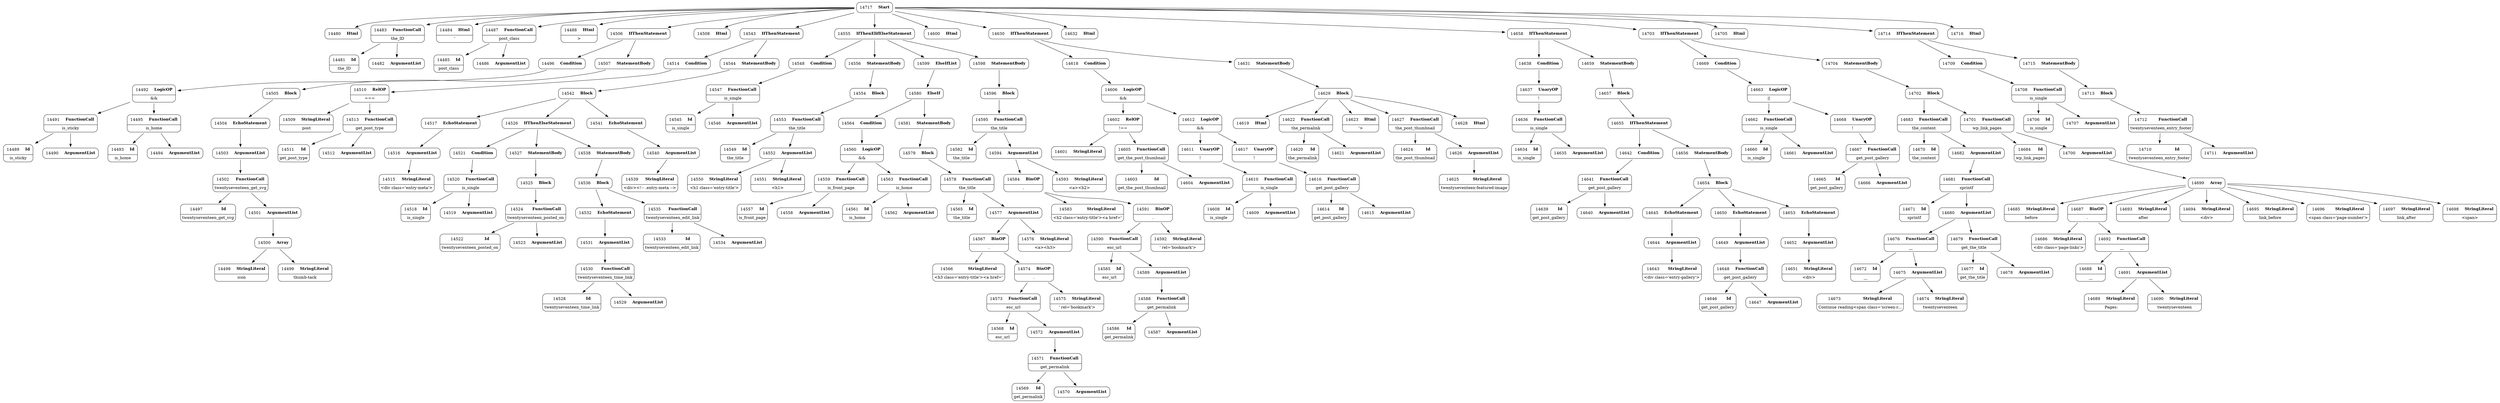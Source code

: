 digraph ast {
node [shape=none];
14480 [label=<<TABLE border='1' cellspacing='0' cellpadding='10' style='rounded' ><TR><TD border='0'>14480</TD><TD border='0'><B>Html</B></TD></TR></TABLE>>];
14481 [label=<<TABLE border='1' cellspacing='0' cellpadding='10' style='rounded' ><TR><TD border='0'>14481</TD><TD border='0'><B>Id</B></TD></TR><HR/><TR><TD border='0' cellpadding='5' colspan='2'>the_ID</TD></TR></TABLE>>];
14482 [label=<<TABLE border='1' cellspacing='0' cellpadding='10' style='rounded' ><TR><TD border='0'>14482</TD><TD border='0'><B>ArgumentList</B></TD></TR></TABLE>>];
14483 [label=<<TABLE border='1' cellspacing='0' cellpadding='10' style='rounded' ><TR><TD border='0'>14483</TD><TD border='0'><B>FunctionCall</B></TD></TR><HR/><TR><TD border='0' cellpadding='5' colspan='2'>the_ID</TD></TR></TABLE>>];
14483 -> 14481 [weight=2];
14483 -> 14482 [weight=2];
14484 [label=<<TABLE border='1' cellspacing='0' cellpadding='10' style='rounded' ><TR><TD border='0'>14484</TD><TD border='0'><B>Html</B></TD></TR><HR/><TR><TD border='0' cellpadding='5' colspan='2'>'</TD></TR></TABLE>>];
14485 [label=<<TABLE border='1' cellspacing='0' cellpadding='10' style='rounded' ><TR><TD border='0'>14485</TD><TD border='0'><B>Id</B></TD></TR><HR/><TR><TD border='0' cellpadding='5' colspan='2'>post_class</TD></TR></TABLE>>];
14486 [label=<<TABLE border='1' cellspacing='0' cellpadding='10' style='rounded' ><TR><TD border='0'>14486</TD><TD border='0'><B>ArgumentList</B></TD></TR></TABLE>>];
14487 [label=<<TABLE border='1' cellspacing='0' cellpadding='10' style='rounded' ><TR><TD border='0'>14487</TD><TD border='0'><B>FunctionCall</B></TD></TR><HR/><TR><TD border='0' cellpadding='5' colspan='2'>post_class</TD></TR></TABLE>>];
14487 -> 14485 [weight=2];
14487 -> 14486 [weight=2];
14488 [label=<<TABLE border='1' cellspacing='0' cellpadding='10' style='rounded' ><TR><TD border='0'>14488</TD><TD border='0'><B>Html</B></TD></TR><HR/><TR><TD border='0' cellpadding='5' colspan='2'>&gt;</TD></TR></TABLE>>];
14489 [label=<<TABLE border='1' cellspacing='0' cellpadding='10' style='rounded' ><TR><TD border='0'>14489</TD><TD border='0'><B>Id</B></TD></TR><HR/><TR><TD border='0' cellpadding='5' colspan='2'>is_sticky</TD></TR></TABLE>>];
14490 [label=<<TABLE border='1' cellspacing='0' cellpadding='10' style='rounded' ><TR><TD border='0'>14490</TD><TD border='0'><B>ArgumentList</B></TD></TR></TABLE>>];
14491 [label=<<TABLE border='1' cellspacing='0' cellpadding='10' style='rounded' ><TR><TD border='0'>14491</TD><TD border='0'><B>FunctionCall</B></TD></TR><HR/><TR><TD border='0' cellpadding='5' colspan='2'>is_sticky</TD></TR></TABLE>>];
14491 -> 14489 [weight=2];
14491 -> 14490 [weight=2];
14492 [label=<<TABLE border='1' cellspacing='0' cellpadding='10' style='rounded' ><TR><TD border='0'>14492</TD><TD border='0'><B>LogicOP</B></TD></TR><HR/><TR><TD border='0' cellpadding='5' colspan='2'>&amp;&amp;</TD></TR></TABLE>>];
14492 -> 14491 [weight=2];
14492 -> 14495 [weight=2];
14493 [label=<<TABLE border='1' cellspacing='0' cellpadding='10' style='rounded' ><TR><TD border='0'>14493</TD><TD border='0'><B>Id</B></TD></TR><HR/><TR><TD border='0' cellpadding='5' colspan='2'>is_home</TD></TR></TABLE>>];
14494 [label=<<TABLE border='1' cellspacing='0' cellpadding='10' style='rounded' ><TR><TD border='0'>14494</TD><TD border='0'><B>ArgumentList</B></TD></TR></TABLE>>];
14495 [label=<<TABLE border='1' cellspacing='0' cellpadding='10' style='rounded' ><TR><TD border='0'>14495</TD><TD border='0'><B>FunctionCall</B></TD></TR><HR/><TR><TD border='0' cellpadding='5' colspan='2'>is_home</TD></TR></TABLE>>];
14495 -> 14493 [weight=2];
14495 -> 14494 [weight=2];
14496 [label=<<TABLE border='1' cellspacing='0' cellpadding='10' style='rounded' ><TR><TD border='0'>14496</TD><TD border='0'><B>Condition</B></TD></TR></TABLE>>];
14496 -> 14492 [weight=2];
14497 [label=<<TABLE border='1' cellspacing='0' cellpadding='10' style='rounded' ><TR><TD border='0'>14497</TD><TD border='0'><B>Id</B></TD></TR><HR/><TR><TD border='0' cellpadding='5' colspan='2'>twentyseventeen_get_svg</TD></TR></TABLE>>];
14498 [label=<<TABLE border='1' cellspacing='0' cellpadding='10' style='rounded' ><TR><TD border='0'>14498</TD><TD border='0'><B>StringLiteral</B></TD></TR><HR/><TR><TD border='0' cellpadding='5' colspan='2'>icon</TD></TR></TABLE>>];
14499 [label=<<TABLE border='1' cellspacing='0' cellpadding='10' style='rounded' ><TR><TD border='0'>14499</TD><TD border='0'><B>StringLiteral</B></TD></TR><HR/><TR><TD border='0' cellpadding='5' colspan='2'>thumb-tack</TD></TR></TABLE>>];
14500 [label=<<TABLE border='1' cellspacing='0' cellpadding='10' style='rounded' ><TR><TD border='0'>14500</TD><TD border='0'><B>Array</B></TD></TR></TABLE>>];
14500 -> 14498 [weight=2];
14500 -> 14499 [weight=2];
14501 [label=<<TABLE border='1' cellspacing='0' cellpadding='10' style='rounded' ><TR><TD border='0'>14501</TD><TD border='0'><B>ArgumentList</B></TD></TR></TABLE>>];
14501 -> 14500 [weight=2];
14502 [label=<<TABLE border='1' cellspacing='0' cellpadding='10' style='rounded' ><TR><TD border='0'>14502</TD><TD border='0'><B>FunctionCall</B></TD></TR><HR/><TR><TD border='0' cellpadding='5' colspan='2'>twentyseventeen_get_svg</TD></TR></TABLE>>];
14502 -> 14497 [weight=2];
14502 -> 14501 [weight=2];
14503 [label=<<TABLE border='1' cellspacing='0' cellpadding='10' style='rounded' ><TR><TD border='0'>14503</TD><TD border='0'><B>ArgumentList</B></TD></TR></TABLE>>];
14503 -> 14502 [weight=2];
14504 [label=<<TABLE border='1' cellspacing='0' cellpadding='10' style='rounded' ><TR><TD border='0'>14504</TD><TD border='0'><B>EchoStatement</B></TD></TR></TABLE>>];
14504 -> 14503 [weight=2];
14505 [label=<<TABLE border='1' cellspacing='0' cellpadding='10' style='rounded' ><TR><TD border='0'>14505</TD><TD border='0'><B>Block</B></TD></TR></TABLE>>];
14505 -> 14504 [weight=2];
14506 [label=<<TABLE border='1' cellspacing='0' cellpadding='10' style='rounded' ><TR><TD border='0'>14506</TD><TD border='0'><B>IfThenStatement</B></TD></TR></TABLE>>];
14506 -> 14496 [weight=2];
14506 -> 14507 [weight=2];
14507 [label=<<TABLE border='1' cellspacing='0' cellpadding='10' style='rounded' ><TR><TD border='0'>14507</TD><TD border='0'><B>StatementBody</B></TD></TR></TABLE>>];
14507 -> 14505 [weight=2];
14508 [label=<<TABLE border='1' cellspacing='0' cellpadding='10' style='rounded' ><TR><TD border='0'>14508</TD><TD border='0'><B>Html</B></TD></TR></TABLE>>];
14509 [label=<<TABLE border='1' cellspacing='0' cellpadding='10' style='rounded' ><TR><TD border='0'>14509</TD><TD border='0'><B>StringLiteral</B></TD></TR><HR/><TR><TD border='0' cellpadding='5' colspan='2'>post</TD></TR></TABLE>>];
14510 [label=<<TABLE border='1' cellspacing='0' cellpadding='10' style='rounded' ><TR><TD border='0'>14510</TD><TD border='0'><B>RelOP</B></TD></TR><HR/><TR><TD border='0' cellpadding='5' colspan='2'>===</TD></TR></TABLE>>];
14510 -> 14509 [weight=2];
14510 -> 14513 [weight=2];
14511 [label=<<TABLE border='1' cellspacing='0' cellpadding='10' style='rounded' ><TR><TD border='0'>14511</TD><TD border='0'><B>Id</B></TD></TR><HR/><TR><TD border='0' cellpadding='5' colspan='2'>get_post_type</TD></TR></TABLE>>];
14512 [label=<<TABLE border='1' cellspacing='0' cellpadding='10' style='rounded' ><TR><TD border='0'>14512</TD><TD border='0'><B>ArgumentList</B></TD></TR></TABLE>>];
14513 [label=<<TABLE border='1' cellspacing='0' cellpadding='10' style='rounded' ><TR><TD border='0'>14513</TD><TD border='0'><B>FunctionCall</B></TD></TR><HR/><TR><TD border='0' cellpadding='5' colspan='2'>get_post_type</TD></TR></TABLE>>];
14513 -> 14511 [weight=2];
14513 -> 14512 [weight=2];
14514 [label=<<TABLE border='1' cellspacing='0' cellpadding='10' style='rounded' ><TR><TD border='0'>14514</TD><TD border='0'><B>Condition</B></TD></TR></TABLE>>];
14514 -> 14510 [weight=2];
14515 [label=<<TABLE border='1' cellspacing='0' cellpadding='10' style='rounded' ><TR><TD border='0'>14515</TD><TD border='0'><B>StringLiteral</B></TD></TR><HR/><TR><TD border='0' cellpadding='5' colspan='2'>&lt;div class='entry-meta'&gt;</TD></TR></TABLE>>];
14516 [label=<<TABLE border='1' cellspacing='0' cellpadding='10' style='rounded' ><TR><TD border='0'>14516</TD><TD border='0'><B>ArgumentList</B></TD></TR></TABLE>>];
14516 -> 14515 [weight=2];
14517 [label=<<TABLE border='1' cellspacing='0' cellpadding='10' style='rounded' ><TR><TD border='0'>14517</TD><TD border='0'><B>EchoStatement</B></TD></TR></TABLE>>];
14517 -> 14516 [weight=2];
14518 [label=<<TABLE border='1' cellspacing='0' cellpadding='10' style='rounded' ><TR><TD border='0'>14518</TD><TD border='0'><B>Id</B></TD></TR><HR/><TR><TD border='0' cellpadding='5' colspan='2'>is_single</TD></TR></TABLE>>];
14519 [label=<<TABLE border='1' cellspacing='0' cellpadding='10' style='rounded' ><TR><TD border='0'>14519</TD><TD border='0'><B>ArgumentList</B></TD></TR></TABLE>>];
14520 [label=<<TABLE border='1' cellspacing='0' cellpadding='10' style='rounded' ><TR><TD border='0'>14520</TD><TD border='0'><B>FunctionCall</B></TD></TR><HR/><TR><TD border='0' cellpadding='5' colspan='2'>is_single</TD></TR></TABLE>>];
14520 -> 14518 [weight=2];
14520 -> 14519 [weight=2];
14521 [label=<<TABLE border='1' cellspacing='0' cellpadding='10' style='rounded' ><TR><TD border='0'>14521</TD><TD border='0'><B>Condition</B></TD></TR></TABLE>>];
14521 -> 14520 [weight=2];
14522 [label=<<TABLE border='1' cellspacing='0' cellpadding='10' style='rounded' ><TR><TD border='0'>14522</TD><TD border='0'><B>Id</B></TD></TR><HR/><TR><TD border='0' cellpadding='5' colspan='2'>twentyseventeen_posted_on</TD></TR></TABLE>>];
14523 [label=<<TABLE border='1' cellspacing='0' cellpadding='10' style='rounded' ><TR><TD border='0'>14523</TD><TD border='0'><B>ArgumentList</B></TD></TR></TABLE>>];
14524 [label=<<TABLE border='1' cellspacing='0' cellpadding='10' style='rounded' ><TR><TD border='0'>14524</TD><TD border='0'><B>FunctionCall</B></TD></TR><HR/><TR><TD border='0' cellpadding='5' colspan='2'>twentyseventeen_posted_on</TD></TR></TABLE>>];
14524 -> 14522 [weight=2];
14524 -> 14523 [weight=2];
14525 [label=<<TABLE border='1' cellspacing='0' cellpadding='10' style='rounded' ><TR><TD border='0'>14525</TD><TD border='0'><B>Block</B></TD></TR></TABLE>>];
14525 -> 14524 [weight=2];
14526 [label=<<TABLE border='1' cellspacing='0' cellpadding='10' style='rounded' ><TR><TD border='0'>14526</TD><TD border='0'><B>IfThenElseStatement</B></TD></TR></TABLE>>];
14526 -> 14521 [weight=2];
14526 -> 14527 [weight=2];
14526 -> 14538 [weight=2];
14527 [label=<<TABLE border='1' cellspacing='0' cellpadding='10' style='rounded' ><TR><TD border='0'>14527</TD><TD border='0'><B>StatementBody</B></TD></TR></TABLE>>];
14527 -> 14525 [weight=2];
14528 [label=<<TABLE border='1' cellspacing='0' cellpadding='10' style='rounded' ><TR><TD border='0'>14528</TD><TD border='0'><B>Id</B></TD></TR><HR/><TR><TD border='0' cellpadding='5' colspan='2'>twentyseventeen_time_link</TD></TR></TABLE>>];
14529 [label=<<TABLE border='1' cellspacing='0' cellpadding='10' style='rounded' ><TR><TD border='0'>14529</TD><TD border='0'><B>ArgumentList</B></TD></TR></TABLE>>];
14530 [label=<<TABLE border='1' cellspacing='0' cellpadding='10' style='rounded' ><TR><TD border='0'>14530</TD><TD border='0'><B>FunctionCall</B></TD></TR><HR/><TR><TD border='0' cellpadding='5' colspan='2'>twentyseventeen_time_link</TD></TR></TABLE>>];
14530 -> 14528 [weight=2];
14530 -> 14529 [weight=2];
14531 [label=<<TABLE border='1' cellspacing='0' cellpadding='10' style='rounded' ><TR><TD border='0'>14531</TD><TD border='0'><B>ArgumentList</B></TD></TR></TABLE>>];
14531 -> 14530 [weight=2];
14532 [label=<<TABLE border='1' cellspacing='0' cellpadding='10' style='rounded' ><TR><TD border='0'>14532</TD><TD border='0'><B>EchoStatement</B></TD></TR></TABLE>>];
14532 -> 14531 [weight=2];
14533 [label=<<TABLE border='1' cellspacing='0' cellpadding='10' style='rounded' ><TR><TD border='0'>14533</TD><TD border='0'><B>Id</B></TD></TR><HR/><TR><TD border='0' cellpadding='5' colspan='2'>twentyseventeen_edit_link</TD></TR></TABLE>>];
14534 [label=<<TABLE border='1' cellspacing='0' cellpadding='10' style='rounded' ><TR><TD border='0'>14534</TD><TD border='0'><B>ArgumentList</B></TD></TR></TABLE>>];
14535 [label=<<TABLE border='1' cellspacing='0' cellpadding='10' style='rounded' ><TR><TD border='0'>14535</TD><TD border='0'><B>FunctionCall</B></TD></TR><HR/><TR><TD border='0' cellpadding='5' colspan='2'>twentyseventeen_edit_link</TD></TR></TABLE>>];
14535 -> 14533 [weight=2];
14535 -> 14534 [weight=2];
14536 [label=<<TABLE border='1' cellspacing='0' cellpadding='10' style='rounded' ><TR><TD border='0'>14536</TD><TD border='0'><B>Block</B></TD></TR></TABLE>>];
14536 -> 14532 [weight=2];
14536 -> 14535 [weight=2];
14538 [label=<<TABLE border='1' cellspacing='0' cellpadding='10' style='rounded' ><TR><TD border='0'>14538</TD><TD border='0'><B>StatementBody</B></TD></TR></TABLE>>];
14538 -> 14536 [weight=2];
14539 [label=<<TABLE border='1' cellspacing='0' cellpadding='10' style='rounded' ><TR><TD border='0'>14539</TD><TD border='0'><B>StringLiteral</B></TD></TR><HR/><TR><TD border='0' cellpadding='5' colspan='2'>&lt;div&gt;&lt;!-- .entry-meta --&gt;</TD></TR></TABLE>>];
14540 [label=<<TABLE border='1' cellspacing='0' cellpadding='10' style='rounded' ><TR><TD border='0'>14540</TD><TD border='0'><B>ArgumentList</B></TD></TR></TABLE>>];
14540 -> 14539 [weight=2];
14541 [label=<<TABLE border='1' cellspacing='0' cellpadding='10' style='rounded' ><TR><TD border='0'>14541</TD><TD border='0'><B>EchoStatement</B></TD></TR></TABLE>>];
14541 -> 14540 [weight=2];
14542 [label=<<TABLE border='1' cellspacing='0' cellpadding='10' style='rounded' ><TR><TD border='0'>14542</TD><TD border='0'><B>Block</B></TD></TR></TABLE>>];
14542 -> 14517 [weight=2];
14542 -> 14526 [weight=2];
14542 -> 14541 [weight=2];
14543 [label=<<TABLE border='1' cellspacing='0' cellpadding='10' style='rounded' ><TR><TD border='0'>14543</TD><TD border='0'><B>IfThenStatement</B></TD></TR></TABLE>>];
14543 -> 14514 [weight=2];
14543 -> 14544 [weight=2];
14544 [label=<<TABLE border='1' cellspacing='0' cellpadding='10' style='rounded' ><TR><TD border='0'>14544</TD><TD border='0'><B>StatementBody</B></TD></TR></TABLE>>];
14544 -> 14542 [weight=2];
14545 [label=<<TABLE border='1' cellspacing='0' cellpadding='10' style='rounded' ><TR><TD border='0'>14545</TD><TD border='0'><B>Id</B></TD></TR><HR/><TR><TD border='0' cellpadding='5' colspan='2'>is_single</TD></TR></TABLE>>];
14546 [label=<<TABLE border='1' cellspacing='0' cellpadding='10' style='rounded' ><TR><TD border='0'>14546</TD><TD border='0'><B>ArgumentList</B></TD></TR></TABLE>>];
14547 [label=<<TABLE border='1' cellspacing='0' cellpadding='10' style='rounded' ><TR><TD border='0'>14547</TD><TD border='0'><B>FunctionCall</B></TD></TR><HR/><TR><TD border='0' cellpadding='5' colspan='2'>is_single</TD></TR></TABLE>>];
14547 -> 14545 [weight=2];
14547 -> 14546 [weight=2];
14548 [label=<<TABLE border='1' cellspacing='0' cellpadding='10' style='rounded' ><TR><TD border='0'>14548</TD><TD border='0'><B>Condition</B></TD></TR></TABLE>>];
14548 -> 14547 [weight=2];
14549 [label=<<TABLE border='1' cellspacing='0' cellpadding='10' style='rounded' ><TR><TD border='0'>14549</TD><TD border='0'><B>Id</B></TD></TR><HR/><TR><TD border='0' cellpadding='5' colspan='2'>the_title</TD></TR></TABLE>>];
14550 [label=<<TABLE border='1' cellspacing='0' cellpadding='10' style='rounded' ><TR><TD border='0'>14550</TD><TD border='0'><B>StringLiteral</B></TD></TR><HR/><TR><TD border='0' cellpadding='5' colspan='2'>&lt;h1 class='entry-title'&gt;</TD></TR></TABLE>>];
14551 [label=<<TABLE border='1' cellspacing='0' cellpadding='10' style='rounded' ><TR><TD border='0'>14551</TD><TD border='0'><B>StringLiteral</B></TD></TR><HR/><TR><TD border='0' cellpadding='5' colspan='2'>&lt;h1&gt;</TD></TR></TABLE>>];
14552 [label=<<TABLE border='1' cellspacing='0' cellpadding='10' style='rounded' ><TR><TD border='0'>14552</TD><TD border='0'><B>ArgumentList</B></TD></TR></TABLE>>];
14552 -> 14550 [weight=2];
14552 -> 14551 [weight=2];
14553 [label=<<TABLE border='1' cellspacing='0' cellpadding='10' style='rounded' ><TR><TD border='0'>14553</TD><TD border='0'><B>FunctionCall</B></TD></TR><HR/><TR><TD border='0' cellpadding='5' colspan='2'>the_title</TD></TR></TABLE>>];
14553 -> 14549 [weight=2];
14553 -> 14552 [weight=2];
14554 [label=<<TABLE border='1' cellspacing='0' cellpadding='10' style='rounded' ><TR><TD border='0'>14554</TD><TD border='0'><B>Block</B></TD></TR></TABLE>>];
14554 -> 14553 [weight=2];
14555 [label=<<TABLE border='1' cellspacing='0' cellpadding='10' style='rounded' ><TR><TD border='0'>14555</TD><TD border='0'><B>IfThenElifElseStatement</B></TD></TR></TABLE>>];
14555 -> 14548 [weight=2];
14555 -> 14556 [weight=2];
14555 -> 14599 [weight=2];
14555 -> 14598 [weight=2];
14556 [label=<<TABLE border='1' cellspacing='0' cellpadding='10' style='rounded' ><TR><TD border='0'>14556</TD><TD border='0'><B>StatementBody</B></TD></TR></TABLE>>];
14556 -> 14554 [weight=2];
14557 [label=<<TABLE border='1' cellspacing='0' cellpadding='10' style='rounded' ><TR><TD border='0'>14557</TD><TD border='0'><B>Id</B></TD></TR><HR/><TR><TD border='0' cellpadding='5' colspan='2'>is_front_page</TD></TR></TABLE>>];
14558 [label=<<TABLE border='1' cellspacing='0' cellpadding='10' style='rounded' ><TR><TD border='0'>14558</TD><TD border='0'><B>ArgumentList</B></TD></TR></TABLE>>];
14559 [label=<<TABLE border='1' cellspacing='0' cellpadding='10' style='rounded' ><TR><TD border='0'>14559</TD><TD border='0'><B>FunctionCall</B></TD></TR><HR/><TR><TD border='0' cellpadding='5' colspan='2'>is_front_page</TD></TR></TABLE>>];
14559 -> 14557 [weight=2];
14559 -> 14558 [weight=2];
14560 [label=<<TABLE border='1' cellspacing='0' cellpadding='10' style='rounded' ><TR><TD border='0'>14560</TD><TD border='0'><B>LogicOP</B></TD></TR><HR/><TR><TD border='0' cellpadding='5' colspan='2'>&amp;&amp;</TD></TR></TABLE>>];
14560 -> 14559 [weight=2];
14560 -> 14563 [weight=2];
14561 [label=<<TABLE border='1' cellspacing='0' cellpadding='10' style='rounded' ><TR><TD border='0'>14561</TD><TD border='0'><B>Id</B></TD></TR><HR/><TR><TD border='0' cellpadding='5' colspan='2'>is_home</TD></TR></TABLE>>];
14562 [label=<<TABLE border='1' cellspacing='0' cellpadding='10' style='rounded' ><TR><TD border='0'>14562</TD><TD border='0'><B>ArgumentList</B></TD></TR></TABLE>>];
14563 [label=<<TABLE border='1' cellspacing='0' cellpadding='10' style='rounded' ><TR><TD border='0'>14563</TD><TD border='0'><B>FunctionCall</B></TD></TR><HR/><TR><TD border='0' cellpadding='5' colspan='2'>is_home</TD></TR></TABLE>>];
14563 -> 14561 [weight=2];
14563 -> 14562 [weight=2];
14564 [label=<<TABLE border='1' cellspacing='0' cellpadding='10' style='rounded' ><TR><TD border='0'>14564</TD><TD border='0'><B>Condition</B></TD></TR></TABLE>>];
14564 -> 14560 [weight=2];
14565 [label=<<TABLE border='1' cellspacing='0' cellpadding='10' style='rounded' ><TR><TD border='0'>14565</TD><TD border='0'><B>Id</B></TD></TR><HR/><TR><TD border='0' cellpadding='5' colspan='2'>the_title</TD></TR></TABLE>>];
14566 [label=<<TABLE border='1' cellspacing='0' cellpadding='10' style='rounded' ><TR><TD border='0'>14566</TD><TD border='0'><B>StringLiteral</B></TD></TR><HR/><TR><TD border='0' cellpadding='5' colspan='2'>&lt;h3 class='entry-title'&gt;&lt;a href='</TD></TR></TABLE>>];
14567 [label=<<TABLE border='1' cellspacing='0' cellpadding='10' style='rounded' ><TR><TD border='0'>14567</TD><TD border='0'><B>BinOP</B></TD></TR><HR/><TR><TD border='0' cellpadding='5' colspan='2'>.</TD></TR></TABLE>>];
14567 -> 14566 [weight=2];
14567 -> 14574 [weight=2];
14568 [label=<<TABLE border='1' cellspacing='0' cellpadding='10' style='rounded' ><TR><TD border='0'>14568</TD><TD border='0'><B>Id</B></TD></TR><HR/><TR><TD border='0' cellpadding='5' colspan='2'>esc_url</TD></TR></TABLE>>];
14569 [label=<<TABLE border='1' cellspacing='0' cellpadding='10' style='rounded' ><TR><TD border='0'>14569</TD><TD border='0'><B>Id</B></TD></TR><HR/><TR><TD border='0' cellpadding='5' colspan='2'>get_permalink</TD></TR></TABLE>>];
14570 [label=<<TABLE border='1' cellspacing='0' cellpadding='10' style='rounded' ><TR><TD border='0'>14570</TD><TD border='0'><B>ArgumentList</B></TD></TR></TABLE>>];
14571 [label=<<TABLE border='1' cellspacing='0' cellpadding='10' style='rounded' ><TR><TD border='0'>14571</TD><TD border='0'><B>FunctionCall</B></TD></TR><HR/><TR><TD border='0' cellpadding='5' colspan='2'>get_permalink</TD></TR></TABLE>>];
14571 -> 14569 [weight=2];
14571 -> 14570 [weight=2];
14572 [label=<<TABLE border='1' cellspacing='0' cellpadding='10' style='rounded' ><TR><TD border='0'>14572</TD><TD border='0'><B>ArgumentList</B></TD></TR></TABLE>>];
14572 -> 14571 [weight=2];
14573 [label=<<TABLE border='1' cellspacing='0' cellpadding='10' style='rounded' ><TR><TD border='0'>14573</TD><TD border='0'><B>FunctionCall</B></TD></TR><HR/><TR><TD border='0' cellpadding='5' colspan='2'>esc_url</TD></TR></TABLE>>];
14573 -> 14568 [weight=2];
14573 -> 14572 [weight=2];
14574 [label=<<TABLE border='1' cellspacing='0' cellpadding='10' style='rounded' ><TR><TD border='0'>14574</TD><TD border='0'><B>BinOP</B></TD></TR><HR/><TR><TD border='0' cellpadding='5' colspan='2'>.</TD></TR></TABLE>>];
14574 -> 14573 [weight=2];
14574 -> 14575 [weight=2];
14575 [label=<<TABLE border='1' cellspacing='0' cellpadding='10' style='rounded' ><TR><TD border='0'>14575</TD><TD border='0'><B>StringLiteral</B></TD></TR><HR/><TR><TD border='0' cellpadding='5' colspan='2'>' rel='bookmark'&gt;</TD></TR></TABLE>>];
14576 [label=<<TABLE border='1' cellspacing='0' cellpadding='10' style='rounded' ><TR><TD border='0'>14576</TD><TD border='0'><B>StringLiteral</B></TD></TR><HR/><TR><TD border='0' cellpadding='5' colspan='2'>&lt;a&gt;&lt;h3&gt;</TD></TR></TABLE>>];
14577 [label=<<TABLE border='1' cellspacing='0' cellpadding='10' style='rounded' ><TR><TD border='0'>14577</TD><TD border='0'><B>ArgumentList</B></TD></TR></TABLE>>];
14577 -> 14567 [weight=2];
14577 -> 14576 [weight=2];
14578 [label=<<TABLE border='1' cellspacing='0' cellpadding='10' style='rounded' ><TR><TD border='0'>14578</TD><TD border='0'><B>FunctionCall</B></TD></TR><HR/><TR><TD border='0' cellpadding='5' colspan='2'>the_title</TD></TR></TABLE>>];
14578 -> 14565 [weight=2];
14578 -> 14577 [weight=2];
14579 [label=<<TABLE border='1' cellspacing='0' cellpadding='10' style='rounded' ><TR><TD border='0'>14579</TD><TD border='0'><B>Block</B></TD></TR></TABLE>>];
14579 -> 14578 [weight=2];
14580 [label=<<TABLE border='1' cellspacing='0' cellpadding='10' style='rounded' ><TR><TD border='0'>14580</TD><TD border='0'><B>ElseIf</B></TD></TR></TABLE>>];
14580 -> 14564 [weight=2];
14580 -> 14581 [weight=2];
14581 [label=<<TABLE border='1' cellspacing='0' cellpadding='10' style='rounded' ><TR><TD border='0'>14581</TD><TD border='0'><B>StatementBody</B></TD></TR></TABLE>>];
14581 -> 14579 [weight=2];
14582 [label=<<TABLE border='1' cellspacing='0' cellpadding='10' style='rounded' ><TR><TD border='0'>14582</TD><TD border='0'><B>Id</B></TD></TR><HR/><TR><TD border='0' cellpadding='5' colspan='2'>the_title</TD></TR></TABLE>>];
14583 [label=<<TABLE border='1' cellspacing='0' cellpadding='10' style='rounded' ><TR><TD border='0'>14583</TD><TD border='0'><B>StringLiteral</B></TD></TR><HR/><TR><TD border='0' cellpadding='5' colspan='2'>&lt;h2 class='entry-title'&gt;&lt;a href='</TD></TR></TABLE>>];
14584 [label=<<TABLE border='1' cellspacing='0' cellpadding='10' style='rounded' ><TR><TD border='0'>14584</TD><TD border='0'><B>BinOP</B></TD></TR><HR/><TR><TD border='0' cellpadding='5' colspan='2'>.</TD></TR></TABLE>>];
14584 -> 14583 [weight=2];
14584 -> 14591 [weight=2];
14585 [label=<<TABLE border='1' cellspacing='0' cellpadding='10' style='rounded' ><TR><TD border='0'>14585</TD><TD border='0'><B>Id</B></TD></TR><HR/><TR><TD border='0' cellpadding='5' colspan='2'>esc_url</TD></TR></TABLE>>];
14586 [label=<<TABLE border='1' cellspacing='0' cellpadding='10' style='rounded' ><TR><TD border='0'>14586</TD><TD border='0'><B>Id</B></TD></TR><HR/><TR><TD border='0' cellpadding='5' colspan='2'>get_permalink</TD></TR></TABLE>>];
14587 [label=<<TABLE border='1' cellspacing='0' cellpadding='10' style='rounded' ><TR><TD border='0'>14587</TD><TD border='0'><B>ArgumentList</B></TD></TR></TABLE>>];
14588 [label=<<TABLE border='1' cellspacing='0' cellpadding='10' style='rounded' ><TR><TD border='0'>14588</TD><TD border='0'><B>FunctionCall</B></TD></TR><HR/><TR><TD border='0' cellpadding='5' colspan='2'>get_permalink</TD></TR></TABLE>>];
14588 -> 14586 [weight=2];
14588 -> 14587 [weight=2];
14589 [label=<<TABLE border='1' cellspacing='0' cellpadding='10' style='rounded' ><TR><TD border='0'>14589</TD><TD border='0'><B>ArgumentList</B></TD></TR></TABLE>>];
14589 -> 14588 [weight=2];
14590 [label=<<TABLE border='1' cellspacing='0' cellpadding='10' style='rounded' ><TR><TD border='0'>14590</TD><TD border='0'><B>FunctionCall</B></TD></TR><HR/><TR><TD border='0' cellpadding='5' colspan='2'>esc_url</TD></TR></TABLE>>];
14590 -> 14585 [weight=2];
14590 -> 14589 [weight=2];
14591 [label=<<TABLE border='1' cellspacing='0' cellpadding='10' style='rounded' ><TR><TD border='0'>14591</TD><TD border='0'><B>BinOP</B></TD></TR><HR/><TR><TD border='0' cellpadding='5' colspan='2'>.</TD></TR></TABLE>>];
14591 -> 14590 [weight=2];
14591 -> 14592 [weight=2];
14592 [label=<<TABLE border='1' cellspacing='0' cellpadding='10' style='rounded' ><TR><TD border='0'>14592</TD><TD border='0'><B>StringLiteral</B></TD></TR><HR/><TR><TD border='0' cellpadding='5' colspan='2'>' rel='bookmark'&gt;</TD></TR></TABLE>>];
14593 [label=<<TABLE border='1' cellspacing='0' cellpadding='10' style='rounded' ><TR><TD border='0'>14593</TD><TD border='0'><B>StringLiteral</B></TD></TR><HR/><TR><TD border='0' cellpadding='5' colspan='2'>&lt;a&gt;&lt;h2&gt;</TD></TR></TABLE>>];
14594 [label=<<TABLE border='1' cellspacing='0' cellpadding='10' style='rounded' ><TR><TD border='0'>14594</TD><TD border='0'><B>ArgumentList</B></TD></TR></TABLE>>];
14594 -> 14584 [weight=2];
14594 -> 14593 [weight=2];
14595 [label=<<TABLE border='1' cellspacing='0' cellpadding='10' style='rounded' ><TR><TD border='0'>14595</TD><TD border='0'><B>FunctionCall</B></TD></TR><HR/><TR><TD border='0' cellpadding='5' colspan='2'>the_title</TD></TR></TABLE>>];
14595 -> 14582 [weight=2];
14595 -> 14594 [weight=2];
14596 [label=<<TABLE border='1' cellspacing='0' cellpadding='10' style='rounded' ><TR><TD border='0'>14596</TD><TD border='0'><B>Block</B></TD></TR></TABLE>>];
14596 -> 14595 [weight=2];
14598 [label=<<TABLE border='1' cellspacing='0' cellpadding='10' style='rounded' ><TR><TD border='0'>14598</TD><TD border='0'><B>StatementBody</B></TD></TR></TABLE>>];
14598 -> 14596 [weight=2];
14599 [label=<<TABLE border='1' cellspacing='0' cellpadding='10' style='rounded' ><TR><TD border='0'>14599</TD><TD border='0'><B>ElseIfList</B></TD></TR></TABLE>>];
14599 -> 14580 [weight=2];
14600 [label=<<TABLE border='1' cellspacing='0' cellpadding='10' style='rounded' ><TR><TD border='0'>14600</TD><TD border='0'><B>Html</B></TD></TR></TABLE>>];
14601 [label=<<TABLE border='1' cellspacing='0' cellpadding='10' style='rounded' ><TR><TD border='0'>14601</TD><TD border='0'><B>StringLiteral</B></TD></TR><HR/><TR><TD border='0' cellpadding='5' colspan='2'></TD></TR></TABLE>>];
14602 [label=<<TABLE border='1' cellspacing='0' cellpadding='10' style='rounded' ><TR><TD border='0'>14602</TD><TD border='0'><B>RelOP</B></TD></TR><HR/><TR><TD border='0' cellpadding='5' colspan='2'>!==</TD></TR></TABLE>>];
14602 -> 14601 [weight=2];
14602 -> 14605 [weight=2];
14603 [label=<<TABLE border='1' cellspacing='0' cellpadding='10' style='rounded' ><TR><TD border='0'>14603</TD><TD border='0'><B>Id</B></TD></TR><HR/><TR><TD border='0' cellpadding='5' colspan='2'>get_the_post_thumbnail</TD></TR></TABLE>>];
14604 [label=<<TABLE border='1' cellspacing='0' cellpadding='10' style='rounded' ><TR><TD border='0'>14604</TD><TD border='0'><B>ArgumentList</B></TD></TR></TABLE>>];
14605 [label=<<TABLE border='1' cellspacing='0' cellpadding='10' style='rounded' ><TR><TD border='0'>14605</TD><TD border='0'><B>FunctionCall</B></TD></TR><HR/><TR><TD border='0' cellpadding='5' colspan='2'>get_the_post_thumbnail</TD></TR></TABLE>>];
14605 -> 14603 [weight=2];
14605 -> 14604 [weight=2];
14606 [label=<<TABLE border='1' cellspacing='0' cellpadding='10' style='rounded' ><TR><TD border='0'>14606</TD><TD border='0'><B>LogicOP</B></TD></TR><HR/><TR><TD border='0' cellpadding='5' colspan='2'>&amp;&amp;</TD></TR></TABLE>>];
14606 -> 14602 [weight=2];
14606 -> 14612 [weight=2];
14608 [label=<<TABLE border='1' cellspacing='0' cellpadding='10' style='rounded' ><TR><TD border='0'>14608</TD><TD border='0'><B>Id</B></TD></TR><HR/><TR><TD border='0' cellpadding='5' colspan='2'>is_single</TD></TR></TABLE>>];
14609 [label=<<TABLE border='1' cellspacing='0' cellpadding='10' style='rounded' ><TR><TD border='0'>14609</TD><TD border='0'><B>ArgumentList</B></TD></TR></TABLE>>];
14610 [label=<<TABLE border='1' cellspacing='0' cellpadding='10' style='rounded' ><TR><TD border='0'>14610</TD><TD border='0'><B>FunctionCall</B></TD></TR><HR/><TR><TD border='0' cellpadding='5' colspan='2'>is_single</TD></TR></TABLE>>];
14610 -> 14608 [weight=2];
14610 -> 14609 [weight=2];
14611 [label=<<TABLE border='1' cellspacing='0' cellpadding='10' style='rounded' ><TR><TD border='0'>14611</TD><TD border='0'><B>UnaryOP</B></TD></TR><HR/><TR><TD border='0' cellpadding='5' colspan='2'>!</TD></TR></TABLE>>];
14611 -> 14610 [weight=2];
14612 [label=<<TABLE border='1' cellspacing='0' cellpadding='10' style='rounded' ><TR><TD border='0'>14612</TD><TD border='0'><B>LogicOP</B></TD></TR><HR/><TR><TD border='0' cellpadding='5' colspan='2'>&amp;&amp;</TD></TR></TABLE>>];
14612 -> 14611 [weight=2];
14612 -> 14617 [weight=2];
14614 [label=<<TABLE border='1' cellspacing='0' cellpadding='10' style='rounded' ><TR><TD border='0'>14614</TD><TD border='0'><B>Id</B></TD></TR><HR/><TR><TD border='0' cellpadding='5' colspan='2'>get_post_gallery</TD></TR></TABLE>>];
14615 [label=<<TABLE border='1' cellspacing='0' cellpadding='10' style='rounded' ><TR><TD border='0'>14615</TD><TD border='0'><B>ArgumentList</B></TD></TR></TABLE>>];
14616 [label=<<TABLE border='1' cellspacing='0' cellpadding='10' style='rounded' ><TR><TD border='0'>14616</TD><TD border='0'><B>FunctionCall</B></TD></TR><HR/><TR><TD border='0' cellpadding='5' colspan='2'>get_post_gallery</TD></TR></TABLE>>];
14616 -> 14614 [weight=2];
14616 -> 14615 [weight=2];
14617 [label=<<TABLE border='1' cellspacing='0' cellpadding='10' style='rounded' ><TR><TD border='0'>14617</TD><TD border='0'><B>UnaryOP</B></TD></TR><HR/><TR><TD border='0' cellpadding='5' colspan='2'>!</TD></TR></TABLE>>];
14617 -> 14616 [weight=2];
14618 [label=<<TABLE border='1' cellspacing='0' cellpadding='10' style='rounded' ><TR><TD border='0'>14618</TD><TD border='0'><B>Condition</B></TD></TR></TABLE>>];
14618 -> 14606 [weight=2];
14619 [label=<<TABLE border='1' cellspacing='0' cellpadding='10' style='rounded' ><TR><TD border='0'>14619</TD><TD border='0'><B>Html</B></TD></TR></TABLE>>];
14620 [label=<<TABLE border='1' cellspacing='0' cellpadding='10' style='rounded' ><TR><TD border='0'>14620</TD><TD border='0'><B>Id</B></TD></TR><HR/><TR><TD border='0' cellpadding='5' colspan='2'>the_permalink</TD></TR></TABLE>>];
14621 [label=<<TABLE border='1' cellspacing='0' cellpadding='10' style='rounded' ><TR><TD border='0'>14621</TD><TD border='0'><B>ArgumentList</B></TD></TR></TABLE>>];
14622 [label=<<TABLE border='1' cellspacing='0' cellpadding='10' style='rounded' ><TR><TD border='0'>14622</TD><TD border='0'><B>FunctionCall</B></TD></TR><HR/><TR><TD border='0' cellpadding='5' colspan='2'>the_permalink</TD></TR></TABLE>>];
14622 -> 14620 [weight=2];
14622 -> 14621 [weight=2];
14623 [label=<<TABLE border='1' cellspacing='0' cellpadding='10' style='rounded' ><TR><TD border='0'>14623</TD><TD border='0'><B>Html</B></TD></TR><HR/><TR><TD border='0' cellpadding='5' colspan='2'>'&gt;</TD></TR></TABLE>>];
14624 [label=<<TABLE border='1' cellspacing='0' cellpadding='10' style='rounded' ><TR><TD border='0'>14624</TD><TD border='0'><B>Id</B></TD></TR><HR/><TR><TD border='0' cellpadding='5' colspan='2'>the_post_thumbnail</TD></TR></TABLE>>];
14625 [label=<<TABLE border='1' cellspacing='0' cellpadding='10' style='rounded' ><TR><TD border='0'>14625</TD><TD border='0'><B>StringLiteral</B></TD></TR><HR/><TR><TD border='0' cellpadding='5' colspan='2'>twentyseventeen-featured-image</TD></TR></TABLE>>];
14626 [label=<<TABLE border='1' cellspacing='0' cellpadding='10' style='rounded' ><TR><TD border='0'>14626</TD><TD border='0'><B>ArgumentList</B></TD></TR></TABLE>>];
14626 -> 14625 [weight=2];
14627 [label=<<TABLE border='1' cellspacing='0' cellpadding='10' style='rounded' ><TR><TD border='0'>14627</TD><TD border='0'><B>FunctionCall</B></TD></TR><HR/><TR><TD border='0' cellpadding='5' colspan='2'>the_post_thumbnail</TD></TR></TABLE>>];
14627 -> 14624 [weight=2];
14627 -> 14626 [weight=2];
14628 [label=<<TABLE border='1' cellspacing='0' cellpadding='10' style='rounded' ><TR><TD border='0'>14628</TD><TD border='0'><B>Html</B></TD></TR></TABLE>>];
14629 [label=<<TABLE border='1' cellspacing='0' cellpadding='10' style='rounded' ><TR><TD border='0'>14629</TD><TD border='0'><B>Block</B></TD></TR></TABLE>>];
14629 -> 14619 [weight=2];
14629 -> 14622 [weight=2];
14629 -> 14623 [weight=2];
14629 -> 14627 [weight=2];
14629 -> 14628 [weight=2];
14630 [label=<<TABLE border='1' cellspacing='0' cellpadding='10' style='rounded' ><TR><TD border='0'>14630</TD><TD border='0'><B>IfThenStatement</B></TD></TR></TABLE>>];
14630 -> 14618 [weight=2];
14630 -> 14631 [weight=2];
14631 [label=<<TABLE border='1' cellspacing='0' cellpadding='10' style='rounded' ><TR><TD border='0'>14631</TD><TD border='0'><B>StatementBody</B></TD></TR></TABLE>>];
14631 -> 14629 [weight=2];
14632 [label=<<TABLE border='1' cellspacing='0' cellpadding='10' style='rounded' ><TR><TD border='0'>14632</TD><TD border='0'><B>Html</B></TD></TR></TABLE>>];
14634 [label=<<TABLE border='1' cellspacing='0' cellpadding='10' style='rounded' ><TR><TD border='0'>14634</TD><TD border='0'><B>Id</B></TD></TR><HR/><TR><TD border='0' cellpadding='5' colspan='2'>is_single</TD></TR></TABLE>>];
14635 [label=<<TABLE border='1' cellspacing='0' cellpadding='10' style='rounded' ><TR><TD border='0'>14635</TD><TD border='0'><B>ArgumentList</B></TD></TR></TABLE>>];
14636 [label=<<TABLE border='1' cellspacing='0' cellpadding='10' style='rounded' ><TR><TD border='0'>14636</TD><TD border='0'><B>FunctionCall</B></TD></TR><HR/><TR><TD border='0' cellpadding='5' colspan='2'>is_single</TD></TR></TABLE>>];
14636 -> 14634 [weight=2];
14636 -> 14635 [weight=2];
14637 [label=<<TABLE border='1' cellspacing='0' cellpadding='10' style='rounded' ><TR><TD border='0'>14637</TD><TD border='0'><B>UnaryOP</B></TD></TR><HR/><TR><TD border='0' cellpadding='5' colspan='2'>!</TD></TR></TABLE>>];
14637 -> 14636 [weight=2];
14638 [label=<<TABLE border='1' cellspacing='0' cellpadding='10' style='rounded' ><TR><TD border='0'>14638</TD><TD border='0'><B>Condition</B></TD></TR></TABLE>>];
14638 -> 14637 [weight=2];
14639 [label=<<TABLE border='1' cellspacing='0' cellpadding='10' style='rounded' ><TR><TD border='0'>14639</TD><TD border='0'><B>Id</B></TD></TR><HR/><TR><TD border='0' cellpadding='5' colspan='2'>get_post_gallery</TD></TR></TABLE>>];
14640 [label=<<TABLE border='1' cellspacing='0' cellpadding='10' style='rounded' ><TR><TD border='0'>14640</TD><TD border='0'><B>ArgumentList</B></TD></TR></TABLE>>];
14641 [label=<<TABLE border='1' cellspacing='0' cellpadding='10' style='rounded' ><TR><TD border='0'>14641</TD><TD border='0'><B>FunctionCall</B></TD></TR><HR/><TR><TD border='0' cellpadding='5' colspan='2'>get_post_gallery</TD></TR></TABLE>>];
14641 -> 14639 [weight=2];
14641 -> 14640 [weight=2];
14642 [label=<<TABLE border='1' cellspacing='0' cellpadding='10' style='rounded' ><TR><TD border='0'>14642</TD><TD border='0'><B>Condition</B></TD></TR></TABLE>>];
14642 -> 14641 [weight=2];
14643 [label=<<TABLE border='1' cellspacing='0' cellpadding='10' style='rounded' ><TR><TD border='0'>14643</TD><TD border='0'><B>StringLiteral</B></TD></TR><HR/><TR><TD border='0' cellpadding='5' colspan='2'>&lt;div class='entry-gallery'&gt;</TD></TR></TABLE>>];
14644 [label=<<TABLE border='1' cellspacing='0' cellpadding='10' style='rounded' ><TR><TD border='0'>14644</TD><TD border='0'><B>ArgumentList</B></TD></TR></TABLE>>];
14644 -> 14643 [weight=2];
14645 [label=<<TABLE border='1' cellspacing='0' cellpadding='10' style='rounded' ><TR><TD border='0'>14645</TD><TD border='0'><B>EchoStatement</B></TD></TR></TABLE>>];
14645 -> 14644 [weight=2];
14646 [label=<<TABLE border='1' cellspacing='0' cellpadding='10' style='rounded' ><TR><TD border='0'>14646</TD><TD border='0'><B>Id</B></TD></TR><HR/><TR><TD border='0' cellpadding='5' colspan='2'>get_post_gallery</TD></TR></TABLE>>];
14647 [label=<<TABLE border='1' cellspacing='0' cellpadding='10' style='rounded' ><TR><TD border='0'>14647</TD><TD border='0'><B>ArgumentList</B></TD></TR></TABLE>>];
14648 [label=<<TABLE border='1' cellspacing='0' cellpadding='10' style='rounded' ><TR><TD border='0'>14648</TD><TD border='0'><B>FunctionCall</B></TD></TR><HR/><TR><TD border='0' cellpadding='5' colspan='2'>get_post_gallery</TD></TR></TABLE>>];
14648 -> 14646 [weight=2];
14648 -> 14647 [weight=2];
14649 [label=<<TABLE border='1' cellspacing='0' cellpadding='10' style='rounded' ><TR><TD border='0'>14649</TD><TD border='0'><B>ArgumentList</B></TD></TR></TABLE>>];
14649 -> 14648 [weight=2];
14650 [label=<<TABLE border='1' cellspacing='0' cellpadding='10' style='rounded' ><TR><TD border='0'>14650</TD><TD border='0'><B>EchoStatement</B></TD></TR></TABLE>>];
14650 -> 14649 [weight=2];
14651 [label=<<TABLE border='1' cellspacing='0' cellpadding='10' style='rounded' ><TR><TD border='0'>14651</TD><TD border='0'><B>StringLiteral</B></TD></TR><HR/><TR><TD border='0' cellpadding='5' colspan='2'>&lt;div&gt;</TD></TR></TABLE>>];
14652 [label=<<TABLE border='1' cellspacing='0' cellpadding='10' style='rounded' ><TR><TD border='0'>14652</TD><TD border='0'><B>ArgumentList</B></TD></TR></TABLE>>];
14652 -> 14651 [weight=2];
14653 [label=<<TABLE border='1' cellspacing='0' cellpadding='10' style='rounded' ><TR><TD border='0'>14653</TD><TD border='0'><B>EchoStatement</B></TD></TR></TABLE>>];
14653 -> 14652 [weight=2];
14654 [label=<<TABLE border='1' cellspacing='0' cellpadding='10' style='rounded' ><TR><TD border='0'>14654</TD><TD border='0'><B>Block</B></TD></TR></TABLE>>];
14654 -> 14645 [weight=2];
14654 -> 14650 [weight=2];
14654 -> 14653 [weight=2];
14655 [label=<<TABLE border='1' cellspacing='0' cellpadding='10' style='rounded' ><TR><TD border='0'>14655</TD><TD border='0'><B>IfThenStatement</B></TD></TR></TABLE>>];
14655 -> 14642 [weight=2];
14655 -> 14656 [weight=2];
14656 [label=<<TABLE border='1' cellspacing='0' cellpadding='10' style='rounded' ><TR><TD border='0'>14656</TD><TD border='0'><B>StatementBody</B></TD></TR></TABLE>>];
14656 -> 14654 [weight=2];
14657 [label=<<TABLE border='1' cellspacing='0' cellpadding='10' style='rounded' ><TR><TD border='0'>14657</TD><TD border='0'><B>Block</B></TD></TR></TABLE>>];
14657 -> 14655 [weight=2];
14658 [label=<<TABLE border='1' cellspacing='0' cellpadding='10' style='rounded' ><TR><TD border='0'>14658</TD><TD border='0'><B>IfThenStatement</B></TD></TR></TABLE>>];
14658 -> 14638 [weight=2];
14658 -> 14659 [weight=2];
14659 [label=<<TABLE border='1' cellspacing='0' cellpadding='10' style='rounded' ><TR><TD border='0'>14659</TD><TD border='0'><B>StatementBody</B></TD></TR></TABLE>>];
14659 -> 14657 [weight=2];
14660 [label=<<TABLE border='1' cellspacing='0' cellpadding='10' style='rounded' ><TR><TD border='0'>14660</TD><TD border='0'><B>Id</B></TD></TR><HR/><TR><TD border='0' cellpadding='5' colspan='2'>is_single</TD></TR></TABLE>>];
14661 [label=<<TABLE border='1' cellspacing='0' cellpadding='10' style='rounded' ><TR><TD border='0'>14661</TD><TD border='0'><B>ArgumentList</B></TD></TR></TABLE>>];
14662 [label=<<TABLE border='1' cellspacing='0' cellpadding='10' style='rounded' ><TR><TD border='0'>14662</TD><TD border='0'><B>FunctionCall</B></TD></TR><HR/><TR><TD border='0' cellpadding='5' colspan='2'>is_single</TD></TR></TABLE>>];
14662 -> 14660 [weight=2];
14662 -> 14661 [weight=2];
14663 [label=<<TABLE border='1' cellspacing='0' cellpadding='10' style='rounded' ><TR><TD border='0'>14663</TD><TD border='0'><B>LogicOP</B></TD></TR><HR/><TR><TD border='0' cellpadding='5' colspan='2'>||</TD></TR></TABLE>>];
14663 -> 14662 [weight=2];
14663 -> 14668 [weight=2];
14665 [label=<<TABLE border='1' cellspacing='0' cellpadding='10' style='rounded' ><TR><TD border='0'>14665</TD><TD border='0'><B>Id</B></TD></TR><HR/><TR><TD border='0' cellpadding='5' colspan='2'>get_post_gallery</TD></TR></TABLE>>];
14666 [label=<<TABLE border='1' cellspacing='0' cellpadding='10' style='rounded' ><TR><TD border='0'>14666</TD><TD border='0'><B>ArgumentList</B></TD></TR></TABLE>>];
14667 [label=<<TABLE border='1' cellspacing='0' cellpadding='10' style='rounded' ><TR><TD border='0'>14667</TD><TD border='0'><B>FunctionCall</B></TD></TR><HR/><TR><TD border='0' cellpadding='5' colspan='2'>get_post_gallery</TD></TR></TABLE>>];
14667 -> 14665 [weight=2];
14667 -> 14666 [weight=2];
14668 [label=<<TABLE border='1' cellspacing='0' cellpadding='10' style='rounded' ><TR><TD border='0'>14668</TD><TD border='0'><B>UnaryOP</B></TD></TR><HR/><TR><TD border='0' cellpadding='5' colspan='2'>!</TD></TR></TABLE>>];
14668 -> 14667 [weight=2];
14669 [label=<<TABLE border='1' cellspacing='0' cellpadding='10' style='rounded' ><TR><TD border='0'>14669</TD><TD border='0'><B>Condition</B></TD></TR></TABLE>>];
14669 -> 14663 [weight=2];
14670 [label=<<TABLE border='1' cellspacing='0' cellpadding='10' style='rounded' ><TR><TD border='0'>14670</TD><TD border='0'><B>Id</B></TD></TR><HR/><TR><TD border='0' cellpadding='5' colspan='2'>the_content</TD></TR></TABLE>>];
14671 [label=<<TABLE border='1' cellspacing='0' cellpadding='10' style='rounded' ><TR><TD border='0'>14671</TD><TD border='0'><B>Id</B></TD></TR><HR/><TR><TD border='0' cellpadding='5' colspan='2'>sprintf</TD></TR></TABLE>>];
14672 [label=<<TABLE border='1' cellspacing='0' cellpadding='10' style='rounded' ><TR><TD border='0'>14672</TD><TD border='0'><B>Id</B></TD></TR><HR/><TR><TD border='0' cellpadding='5' colspan='2'>__</TD></TR></TABLE>>];
14673 [label=<<TABLE border='1' cellspacing='0' cellpadding='10' style='rounded' ><TR><TD border='0'>14673</TD><TD border='0'><B>StringLiteral</B></TD></TR><HR/><TR><TD border='0' cellpadding='5' colspan='2'>Continue reading&lt;span class='screen-r...</TD></TR></TABLE>>];
14674 [label=<<TABLE border='1' cellspacing='0' cellpadding='10' style='rounded' ><TR><TD border='0'>14674</TD><TD border='0'><B>StringLiteral</B></TD></TR><HR/><TR><TD border='0' cellpadding='5' colspan='2'>twentyseventeen</TD></TR></TABLE>>];
14675 [label=<<TABLE border='1' cellspacing='0' cellpadding='10' style='rounded' ><TR><TD border='0'>14675</TD><TD border='0'><B>ArgumentList</B></TD></TR></TABLE>>];
14675 -> 14673 [weight=2];
14675 -> 14674 [weight=2];
14676 [label=<<TABLE border='1' cellspacing='0' cellpadding='10' style='rounded' ><TR><TD border='0'>14676</TD><TD border='0'><B>FunctionCall</B></TD></TR><HR/><TR><TD border='0' cellpadding='5' colspan='2'>__</TD></TR></TABLE>>];
14676 -> 14672 [weight=2];
14676 -> 14675 [weight=2];
14677 [label=<<TABLE border='1' cellspacing='0' cellpadding='10' style='rounded' ><TR><TD border='0'>14677</TD><TD border='0'><B>Id</B></TD></TR><HR/><TR><TD border='0' cellpadding='5' colspan='2'>get_the_title</TD></TR></TABLE>>];
14678 [label=<<TABLE border='1' cellspacing='0' cellpadding='10' style='rounded' ><TR><TD border='0'>14678</TD><TD border='0'><B>ArgumentList</B></TD></TR></TABLE>>];
14679 [label=<<TABLE border='1' cellspacing='0' cellpadding='10' style='rounded' ><TR><TD border='0'>14679</TD><TD border='0'><B>FunctionCall</B></TD></TR><HR/><TR><TD border='0' cellpadding='5' colspan='2'>get_the_title</TD></TR></TABLE>>];
14679 -> 14677 [weight=2];
14679 -> 14678 [weight=2];
14680 [label=<<TABLE border='1' cellspacing='0' cellpadding='10' style='rounded' ><TR><TD border='0'>14680</TD><TD border='0'><B>ArgumentList</B></TD></TR></TABLE>>];
14680 -> 14676 [weight=2];
14680 -> 14679 [weight=2];
14681 [label=<<TABLE border='1' cellspacing='0' cellpadding='10' style='rounded' ><TR><TD border='0'>14681</TD><TD border='0'><B>FunctionCall</B></TD></TR><HR/><TR><TD border='0' cellpadding='5' colspan='2'>sprintf</TD></TR></TABLE>>];
14681 -> 14671 [weight=2];
14681 -> 14680 [weight=2];
14682 [label=<<TABLE border='1' cellspacing='0' cellpadding='10' style='rounded' ><TR><TD border='0'>14682</TD><TD border='0'><B>ArgumentList</B></TD></TR></TABLE>>];
14682 -> 14681 [weight=2];
14683 [label=<<TABLE border='1' cellspacing='0' cellpadding='10' style='rounded' ><TR><TD border='0'>14683</TD><TD border='0'><B>FunctionCall</B></TD></TR><HR/><TR><TD border='0' cellpadding='5' colspan='2'>the_content</TD></TR></TABLE>>];
14683 -> 14670 [weight=2];
14683 -> 14682 [weight=2];
14684 [label=<<TABLE border='1' cellspacing='0' cellpadding='10' style='rounded' ><TR><TD border='0'>14684</TD><TD border='0'><B>Id</B></TD></TR><HR/><TR><TD border='0' cellpadding='5' colspan='2'>wp_link_pages</TD></TR></TABLE>>];
14685 [label=<<TABLE border='1' cellspacing='0' cellpadding='10' style='rounded' ><TR><TD border='0'>14685</TD><TD border='0'><B>StringLiteral</B></TD></TR><HR/><TR><TD border='0' cellpadding='5' colspan='2'>before</TD></TR></TABLE>>];
14686 [label=<<TABLE border='1' cellspacing='0' cellpadding='10' style='rounded' ><TR><TD border='0'>14686</TD><TD border='0'><B>StringLiteral</B></TD></TR><HR/><TR><TD border='0' cellpadding='5' colspan='2'>&lt;div class='page-links'&gt;</TD></TR></TABLE>>];
14687 [label=<<TABLE border='1' cellspacing='0' cellpadding='10' style='rounded' ><TR><TD border='0'>14687</TD><TD border='0'><B>BinOP</B></TD></TR><HR/><TR><TD border='0' cellpadding='5' colspan='2'>.</TD></TR></TABLE>>];
14687 -> 14686 [weight=2];
14687 -> 14692 [weight=2];
14688 [label=<<TABLE border='1' cellspacing='0' cellpadding='10' style='rounded' ><TR><TD border='0'>14688</TD><TD border='0'><B>Id</B></TD></TR><HR/><TR><TD border='0' cellpadding='5' colspan='2'>__</TD></TR></TABLE>>];
14689 [label=<<TABLE border='1' cellspacing='0' cellpadding='10' style='rounded' ><TR><TD border='0'>14689</TD><TD border='0'><B>StringLiteral</B></TD></TR><HR/><TR><TD border='0' cellpadding='5' colspan='2'>Pages:</TD></TR></TABLE>>];
14690 [label=<<TABLE border='1' cellspacing='0' cellpadding='10' style='rounded' ><TR><TD border='0'>14690</TD><TD border='0'><B>StringLiteral</B></TD></TR><HR/><TR><TD border='0' cellpadding='5' colspan='2'>twentyseventeen</TD></TR></TABLE>>];
14691 [label=<<TABLE border='1' cellspacing='0' cellpadding='10' style='rounded' ><TR><TD border='0'>14691</TD><TD border='0'><B>ArgumentList</B></TD></TR></TABLE>>];
14691 -> 14689 [weight=2];
14691 -> 14690 [weight=2];
14692 [label=<<TABLE border='1' cellspacing='0' cellpadding='10' style='rounded' ><TR><TD border='0'>14692</TD><TD border='0'><B>FunctionCall</B></TD></TR><HR/><TR><TD border='0' cellpadding='5' colspan='2'>__</TD></TR></TABLE>>];
14692 -> 14688 [weight=2];
14692 -> 14691 [weight=2];
14693 [label=<<TABLE border='1' cellspacing='0' cellpadding='10' style='rounded' ><TR><TD border='0'>14693</TD><TD border='0'><B>StringLiteral</B></TD></TR><HR/><TR><TD border='0' cellpadding='5' colspan='2'>after</TD></TR></TABLE>>];
14694 [label=<<TABLE border='1' cellspacing='0' cellpadding='10' style='rounded' ><TR><TD border='0'>14694</TD><TD border='0'><B>StringLiteral</B></TD></TR><HR/><TR><TD border='0' cellpadding='5' colspan='2'>&lt;div&gt;</TD></TR></TABLE>>];
14695 [label=<<TABLE border='1' cellspacing='0' cellpadding='10' style='rounded' ><TR><TD border='0'>14695</TD><TD border='0'><B>StringLiteral</B></TD></TR><HR/><TR><TD border='0' cellpadding='5' colspan='2'>link_before</TD></TR></TABLE>>];
14696 [label=<<TABLE border='1' cellspacing='0' cellpadding='10' style='rounded' ><TR><TD border='0'>14696</TD><TD border='0'><B>StringLiteral</B></TD></TR><HR/><TR><TD border='0' cellpadding='5' colspan='2'>&lt;span class='page-number'&gt;</TD></TR></TABLE>>];
14697 [label=<<TABLE border='1' cellspacing='0' cellpadding='10' style='rounded' ><TR><TD border='0'>14697</TD><TD border='0'><B>StringLiteral</B></TD></TR><HR/><TR><TD border='0' cellpadding='5' colspan='2'>link_after</TD></TR></TABLE>>];
14698 [label=<<TABLE border='1' cellspacing='0' cellpadding='10' style='rounded' ><TR><TD border='0'>14698</TD><TD border='0'><B>StringLiteral</B></TD></TR><HR/><TR><TD border='0' cellpadding='5' colspan='2'>&lt;span&gt;</TD></TR></TABLE>>];
14699 [label=<<TABLE border='1' cellspacing='0' cellpadding='10' style='rounded' ><TR><TD border='0'>14699</TD><TD border='0'><B>Array</B></TD></TR></TABLE>>];
14699 -> 14685 [weight=2];
14699 -> 14687 [weight=2];
14699 -> 14693 [weight=2];
14699 -> 14694 [weight=2];
14699 -> 14695 [weight=2];
14699 -> 14696 [weight=2];
14699 -> 14697 [weight=2];
14699 -> 14698 [weight=2];
14700 [label=<<TABLE border='1' cellspacing='0' cellpadding='10' style='rounded' ><TR><TD border='0'>14700</TD><TD border='0'><B>ArgumentList</B></TD></TR></TABLE>>];
14700 -> 14699 [weight=2];
14701 [label=<<TABLE border='1' cellspacing='0' cellpadding='10' style='rounded' ><TR><TD border='0'>14701</TD><TD border='0'><B>FunctionCall</B></TD></TR><HR/><TR><TD border='0' cellpadding='5' colspan='2'>wp_link_pages</TD></TR></TABLE>>];
14701 -> 14684 [weight=2];
14701 -> 14700 [weight=2];
14702 [label=<<TABLE border='1' cellspacing='0' cellpadding='10' style='rounded' ><TR><TD border='0'>14702</TD><TD border='0'><B>Block</B></TD></TR></TABLE>>];
14702 -> 14683 [weight=2];
14702 -> 14701 [weight=2];
14703 [label=<<TABLE border='1' cellspacing='0' cellpadding='10' style='rounded' ><TR><TD border='0'>14703</TD><TD border='0'><B>IfThenStatement</B></TD></TR></TABLE>>];
14703 -> 14669 [weight=2];
14703 -> 14704 [weight=2];
14704 [label=<<TABLE border='1' cellspacing='0' cellpadding='10' style='rounded' ><TR><TD border='0'>14704</TD><TD border='0'><B>StatementBody</B></TD></TR></TABLE>>];
14704 -> 14702 [weight=2];
14705 [label=<<TABLE border='1' cellspacing='0' cellpadding='10' style='rounded' ><TR><TD border='0'>14705</TD><TD border='0'><B>Html</B></TD></TR></TABLE>>];
14706 [label=<<TABLE border='1' cellspacing='0' cellpadding='10' style='rounded' ><TR><TD border='0'>14706</TD><TD border='0'><B>Id</B></TD></TR><HR/><TR><TD border='0' cellpadding='5' colspan='2'>is_single</TD></TR></TABLE>>];
14707 [label=<<TABLE border='1' cellspacing='0' cellpadding='10' style='rounded' ><TR><TD border='0'>14707</TD><TD border='0'><B>ArgumentList</B></TD></TR></TABLE>>];
14708 [label=<<TABLE border='1' cellspacing='0' cellpadding='10' style='rounded' ><TR><TD border='0'>14708</TD><TD border='0'><B>FunctionCall</B></TD></TR><HR/><TR><TD border='0' cellpadding='5' colspan='2'>is_single</TD></TR></TABLE>>];
14708 -> 14706 [weight=2];
14708 -> 14707 [weight=2];
14709 [label=<<TABLE border='1' cellspacing='0' cellpadding='10' style='rounded' ><TR><TD border='0'>14709</TD><TD border='0'><B>Condition</B></TD></TR></TABLE>>];
14709 -> 14708 [weight=2];
14710 [label=<<TABLE border='1' cellspacing='0' cellpadding='10' style='rounded' ><TR><TD border='0'>14710</TD><TD border='0'><B>Id</B></TD></TR><HR/><TR><TD border='0' cellpadding='5' colspan='2'>twentyseventeen_entry_footer</TD></TR></TABLE>>];
14711 [label=<<TABLE border='1' cellspacing='0' cellpadding='10' style='rounded' ><TR><TD border='0'>14711</TD><TD border='0'><B>ArgumentList</B></TD></TR></TABLE>>];
14712 [label=<<TABLE border='1' cellspacing='0' cellpadding='10' style='rounded' ><TR><TD border='0'>14712</TD><TD border='0'><B>FunctionCall</B></TD></TR><HR/><TR><TD border='0' cellpadding='5' colspan='2'>twentyseventeen_entry_footer</TD></TR></TABLE>>];
14712 -> 14710 [weight=2];
14712 -> 14711 [weight=2];
14713 [label=<<TABLE border='1' cellspacing='0' cellpadding='10' style='rounded' ><TR><TD border='0'>14713</TD><TD border='0'><B>Block</B></TD></TR></TABLE>>];
14713 -> 14712 [weight=2];
14714 [label=<<TABLE border='1' cellspacing='0' cellpadding='10' style='rounded' ><TR><TD border='0'>14714</TD><TD border='0'><B>IfThenStatement</B></TD></TR></TABLE>>];
14714 -> 14709 [weight=2];
14714 -> 14715 [weight=2];
14715 [label=<<TABLE border='1' cellspacing='0' cellpadding='10' style='rounded' ><TR><TD border='0'>14715</TD><TD border='0'><B>StatementBody</B></TD></TR></TABLE>>];
14715 -> 14713 [weight=2];
14716 [label=<<TABLE border='1' cellspacing='0' cellpadding='10' style='rounded' ><TR><TD border='0'>14716</TD><TD border='0'><B>Html</B></TD></TR></TABLE>>];
14717 [label=<<TABLE border='1' cellspacing='0' cellpadding='10' style='rounded' ><TR><TD border='0'>14717</TD><TD border='0'><B>Start</B></TD></TR></TABLE>>];
14717 -> 14480 [weight=2];
14717 -> 14483 [weight=2];
14717 -> 14484 [weight=2];
14717 -> 14487 [weight=2];
14717 -> 14488 [weight=2];
14717 -> 14506 [weight=2];
14717 -> 14508 [weight=2];
14717 -> 14543 [weight=2];
14717 -> 14555 [weight=2];
14717 -> 14600 [weight=2];
14717 -> 14630 [weight=2];
14717 -> 14632 [weight=2];
14717 -> 14658 [weight=2];
14717 -> 14703 [weight=2];
14717 -> 14705 [weight=2];
14717 -> 14714 [weight=2];
14717 -> 14716 [weight=2];
}
